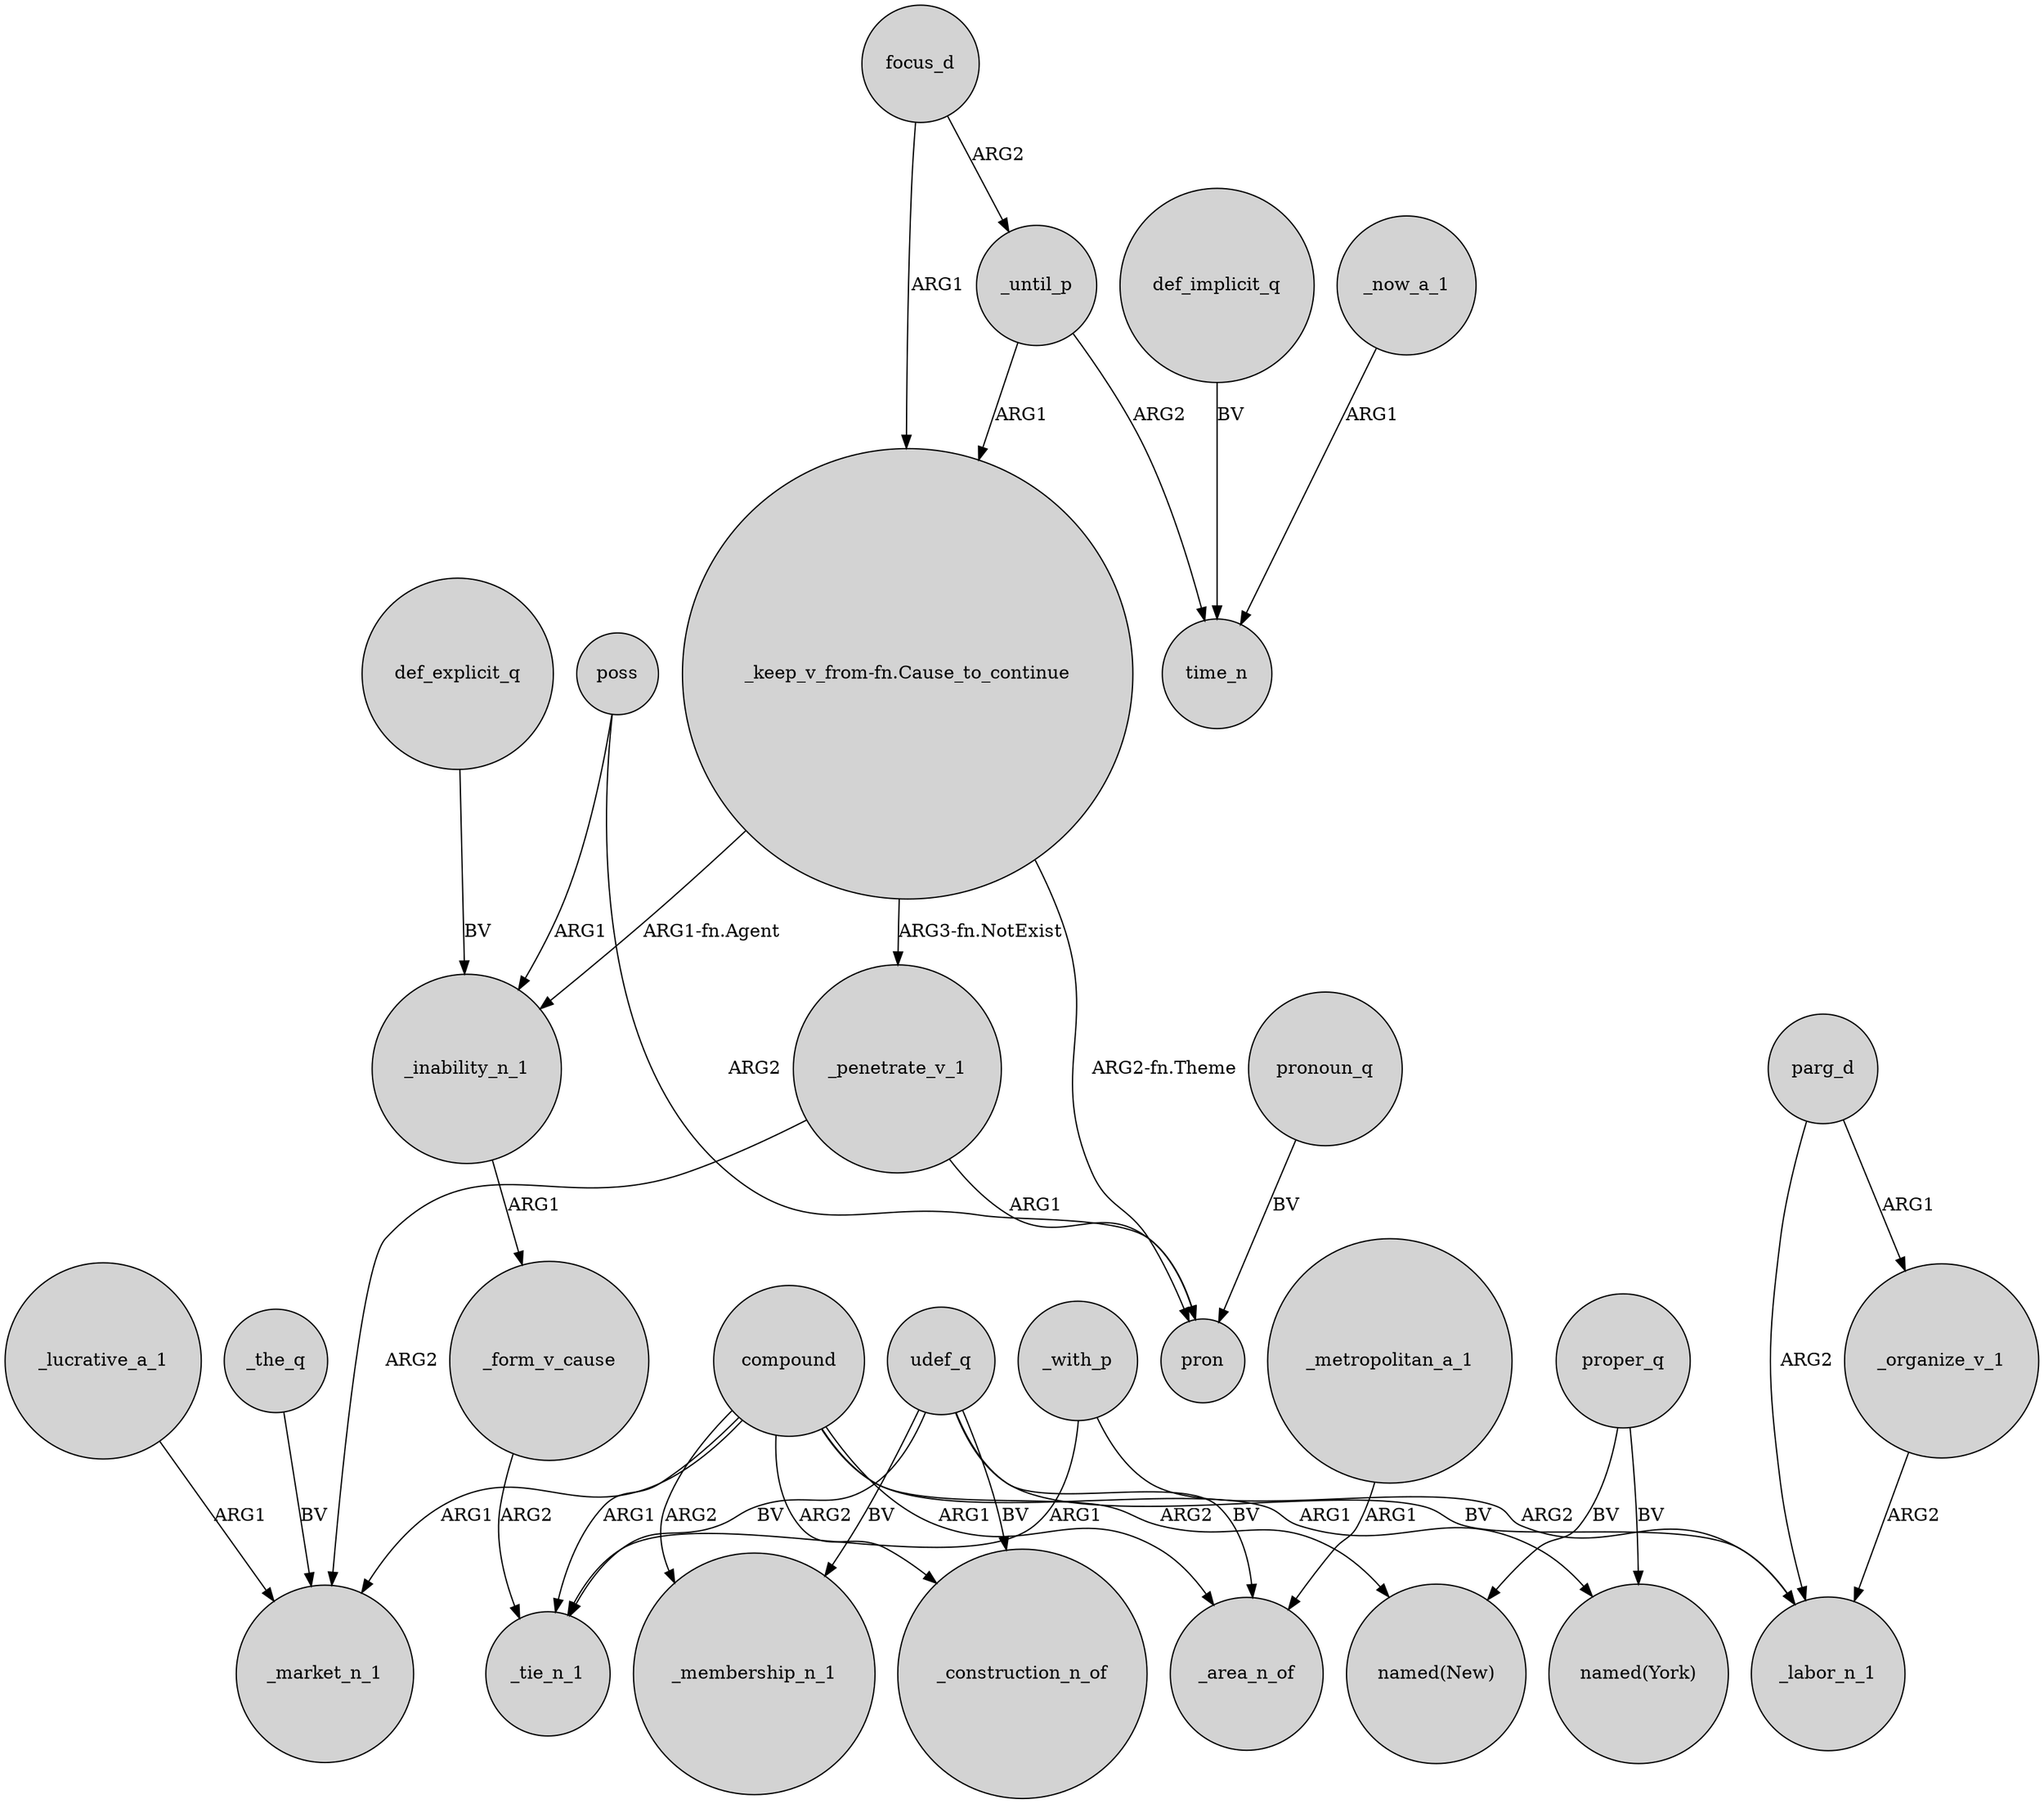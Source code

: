digraph {
	node [shape=circle style=filled]
	_with_p -> _tie_n_1 [label=ARG1]
	udef_q -> _membership_n_1 [label=BV]
	_lucrative_a_1 -> _market_n_1 [label=ARG1]
	compound -> "named(New)" [label=ARG2]
	poss -> pron [label=ARG2]
	proper_q -> "named(New)" [label=BV]
	_with_p -> _labor_n_1 [label=ARG2]
	poss -> _inability_n_1 [label=ARG1]
	udef_q -> _tie_n_1 [label=BV]
	_penetrate_v_1 -> pron [label=ARG1]
	compound -> _tie_n_1 [label=ARG1]
	_inability_n_1 -> _form_v_cause [label=ARG1]
	_until_p -> "_keep_v_from-fn.Cause_to_continue" [label=ARG1]
	def_explicit_q -> _inability_n_1 [label=BV]
	_until_p -> time_n [label=ARG2]
	_penetrate_v_1 -> _market_n_1 [label=ARG2]
	udef_q -> _labor_n_1 [label=BV]
	_organize_v_1 -> _labor_n_1 [label=ARG2]
	_form_v_cause -> _tie_n_1 [label=ARG2]
	compound -> _membership_n_1 [label=ARG2]
	pronoun_q -> pron [label=BV]
	compound -> "named(York)" [label=ARG1]
	"_keep_v_from-fn.Cause_to_continue" -> _inability_n_1 [label="ARG1-fn.Agent"]
	"_keep_v_from-fn.Cause_to_continue" -> pron [label="ARG2-fn.Theme"]
	_now_a_1 -> time_n [label=ARG1]
	"_keep_v_from-fn.Cause_to_continue" -> _penetrate_v_1 [label="ARG3-fn.NotExist"]
	parg_d -> _organize_v_1 [label=ARG1]
	parg_d -> _labor_n_1 [label=ARG2]
	focus_d -> "_keep_v_from-fn.Cause_to_continue" [label=ARG1]
	_metropolitan_a_1 -> _area_n_of [label=ARG1]
	compound -> _market_n_1 [label=ARG1]
	compound -> _construction_n_of [label=ARG2]
	_the_q -> _market_n_1 [label=BV]
	udef_q -> _area_n_of [label=BV]
	proper_q -> "named(York)" [label=BV]
	compound -> _area_n_of [label=ARG1]
	udef_q -> _construction_n_of [label=BV]
	focus_d -> _until_p [label=ARG2]
	def_implicit_q -> time_n [label=BV]
}
